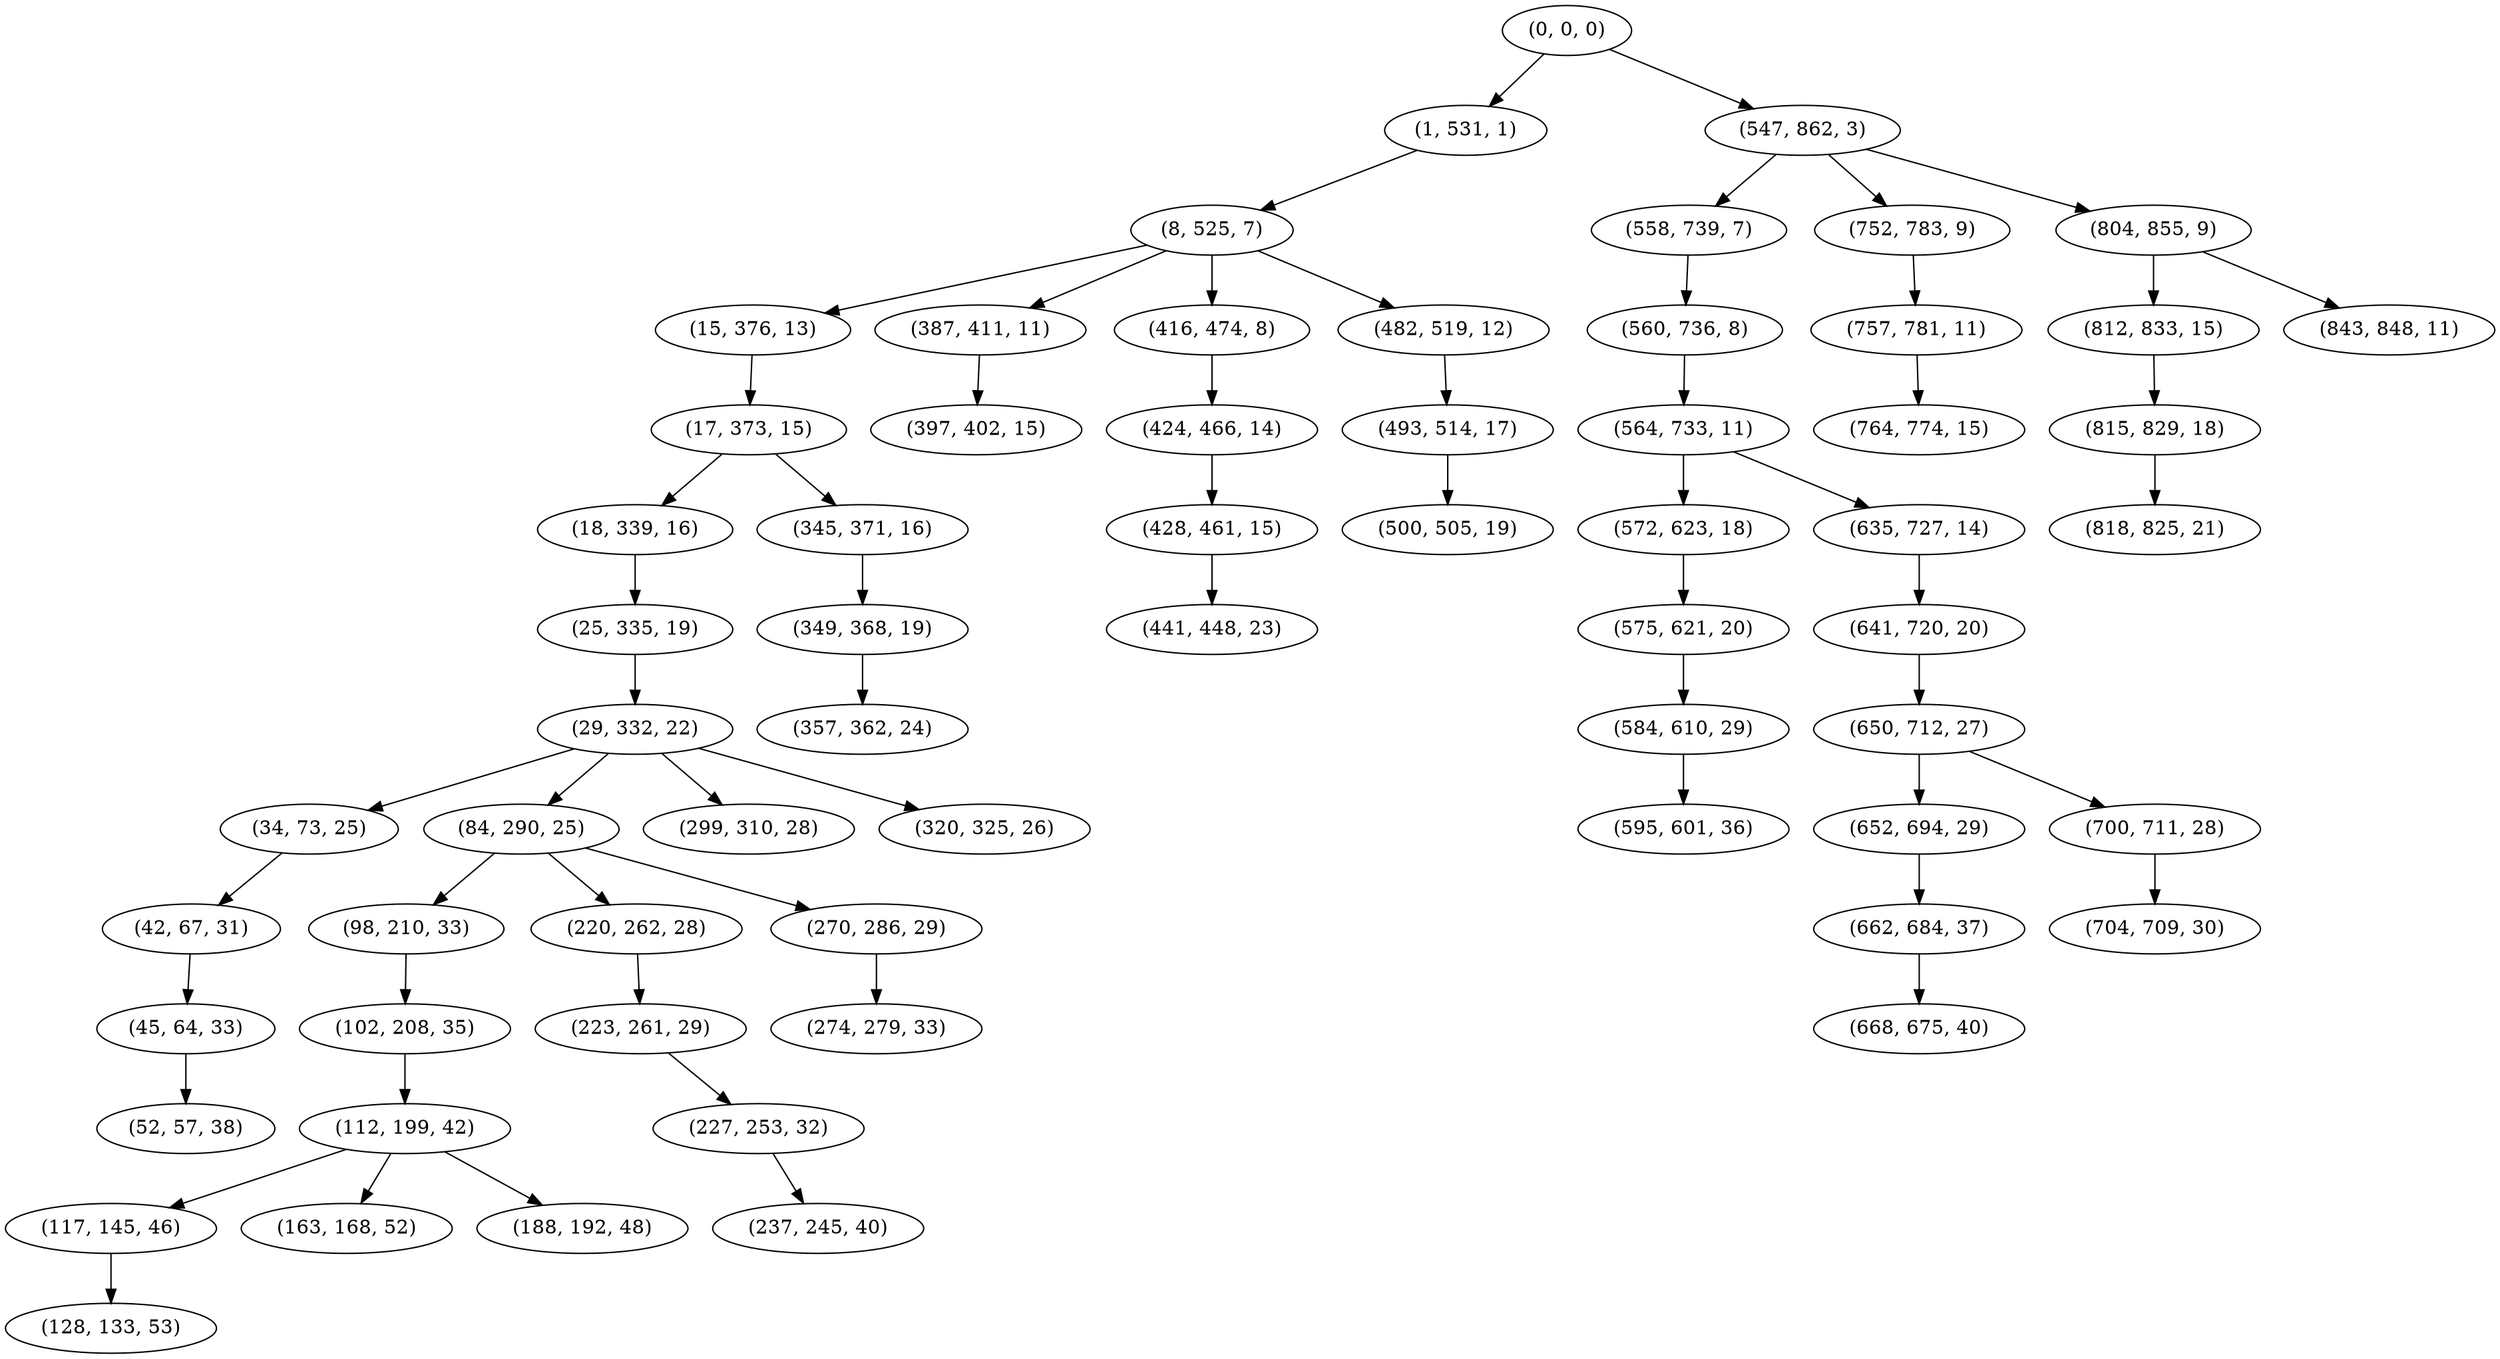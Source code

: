 digraph tree {
    "(0, 0, 0)";
    "(1, 531, 1)";
    "(8, 525, 7)";
    "(15, 376, 13)";
    "(17, 373, 15)";
    "(18, 339, 16)";
    "(25, 335, 19)";
    "(29, 332, 22)";
    "(34, 73, 25)";
    "(42, 67, 31)";
    "(45, 64, 33)";
    "(52, 57, 38)";
    "(84, 290, 25)";
    "(98, 210, 33)";
    "(102, 208, 35)";
    "(112, 199, 42)";
    "(117, 145, 46)";
    "(128, 133, 53)";
    "(163, 168, 52)";
    "(188, 192, 48)";
    "(220, 262, 28)";
    "(223, 261, 29)";
    "(227, 253, 32)";
    "(237, 245, 40)";
    "(270, 286, 29)";
    "(274, 279, 33)";
    "(299, 310, 28)";
    "(320, 325, 26)";
    "(345, 371, 16)";
    "(349, 368, 19)";
    "(357, 362, 24)";
    "(387, 411, 11)";
    "(397, 402, 15)";
    "(416, 474, 8)";
    "(424, 466, 14)";
    "(428, 461, 15)";
    "(441, 448, 23)";
    "(482, 519, 12)";
    "(493, 514, 17)";
    "(500, 505, 19)";
    "(547, 862, 3)";
    "(558, 739, 7)";
    "(560, 736, 8)";
    "(564, 733, 11)";
    "(572, 623, 18)";
    "(575, 621, 20)";
    "(584, 610, 29)";
    "(595, 601, 36)";
    "(635, 727, 14)";
    "(641, 720, 20)";
    "(650, 712, 27)";
    "(652, 694, 29)";
    "(662, 684, 37)";
    "(668, 675, 40)";
    "(700, 711, 28)";
    "(704, 709, 30)";
    "(752, 783, 9)";
    "(757, 781, 11)";
    "(764, 774, 15)";
    "(804, 855, 9)";
    "(812, 833, 15)";
    "(815, 829, 18)";
    "(818, 825, 21)";
    "(843, 848, 11)";
    "(0, 0, 0)" -> "(1, 531, 1)";
    "(0, 0, 0)" -> "(547, 862, 3)";
    "(1, 531, 1)" -> "(8, 525, 7)";
    "(8, 525, 7)" -> "(15, 376, 13)";
    "(8, 525, 7)" -> "(387, 411, 11)";
    "(8, 525, 7)" -> "(416, 474, 8)";
    "(8, 525, 7)" -> "(482, 519, 12)";
    "(15, 376, 13)" -> "(17, 373, 15)";
    "(17, 373, 15)" -> "(18, 339, 16)";
    "(17, 373, 15)" -> "(345, 371, 16)";
    "(18, 339, 16)" -> "(25, 335, 19)";
    "(25, 335, 19)" -> "(29, 332, 22)";
    "(29, 332, 22)" -> "(34, 73, 25)";
    "(29, 332, 22)" -> "(84, 290, 25)";
    "(29, 332, 22)" -> "(299, 310, 28)";
    "(29, 332, 22)" -> "(320, 325, 26)";
    "(34, 73, 25)" -> "(42, 67, 31)";
    "(42, 67, 31)" -> "(45, 64, 33)";
    "(45, 64, 33)" -> "(52, 57, 38)";
    "(84, 290, 25)" -> "(98, 210, 33)";
    "(84, 290, 25)" -> "(220, 262, 28)";
    "(84, 290, 25)" -> "(270, 286, 29)";
    "(98, 210, 33)" -> "(102, 208, 35)";
    "(102, 208, 35)" -> "(112, 199, 42)";
    "(112, 199, 42)" -> "(117, 145, 46)";
    "(112, 199, 42)" -> "(163, 168, 52)";
    "(112, 199, 42)" -> "(188, 192, 48)";
    "(117, 145, 46)" -> "(128, 133, 53)";
    "(220, 262, 28)" -> "(223, 261, 29)";
    "(223, 261, 29)" -> "(227, 253, 32)";
    "(227, 253, 32)" -> "(237, 245, 40)";
    "(270, 286, 29)" -> "(274, 279, 33)";
    "(345, 371, 16)" -> "(349, 368, 19)";
    "(349, 368, 19)" -> "(357, 362, 24)";
    "(387, 411, 11)" -> "(397, 402, 15)";
    "(416, 474, 8)" -> "(424, 466, 14)";
    "(424, 466, 14)" -> "(428, 461, 15)";
    "(428, 461, 15)" -> "(441, 448, 23)";
    "(482, 519, 12)" -> "(493, 514, 17)";
    "(493, 514, 17)" -> "(500, 505, 19)";
    "(547, 862, 3)" -> "(558, 739, 7)";
    "(547, 862, 3)" -> "(752, 783, 9)";
    "(547, 862, 3)" -> "(804, 855, 9)";
    "(558, 739, 7)" -> "(560, 736, 8)";
    "(560, 736, 8)" -> "(564, 733, 11)";
    "(564, 733, 11)" -> "(572, 623, 18)";
    "(564, 733, 11)" -> "(635, 727, 14)";
    "(572, 623, 18)" -> "(575, 621, 20)";
    "(575, 621, 20)" -> "(584, 610, 29)";
    "(584, 610, 29)" -> "(595, 601, 36)";
    "(635, 727, 14)" -> "(641, 720, 20)";
    "(641, 720, 20)" -> "(650, 712, 27)";
    "(650, 712, 27)" -> "(652, 694, 29)";
    "(650, 712, 27)" -> "(700, 711, 28)";
    "(652, 694, 29)" -> "(662, 684, 37)";
    "(662, 684, 37)" -> "(668, 675, 40)";
    "(700, 711, 28)" -> "(704, 709, 30)";
    "(752, 783, 9)" -> "(757, 781, 11)";
    "(757, 781, 11)" -> "(764, 774, 15)";
    "(804, 855, 9)" -> "(812, 833, 15)";
    "(804, 855, 9)" -> "(843, 848, 11)";
    "(812, 833, 15)" -> "(815, 829, 18)";
    "(815, 829, 18)" -> "(818, 825, 21)";
}
